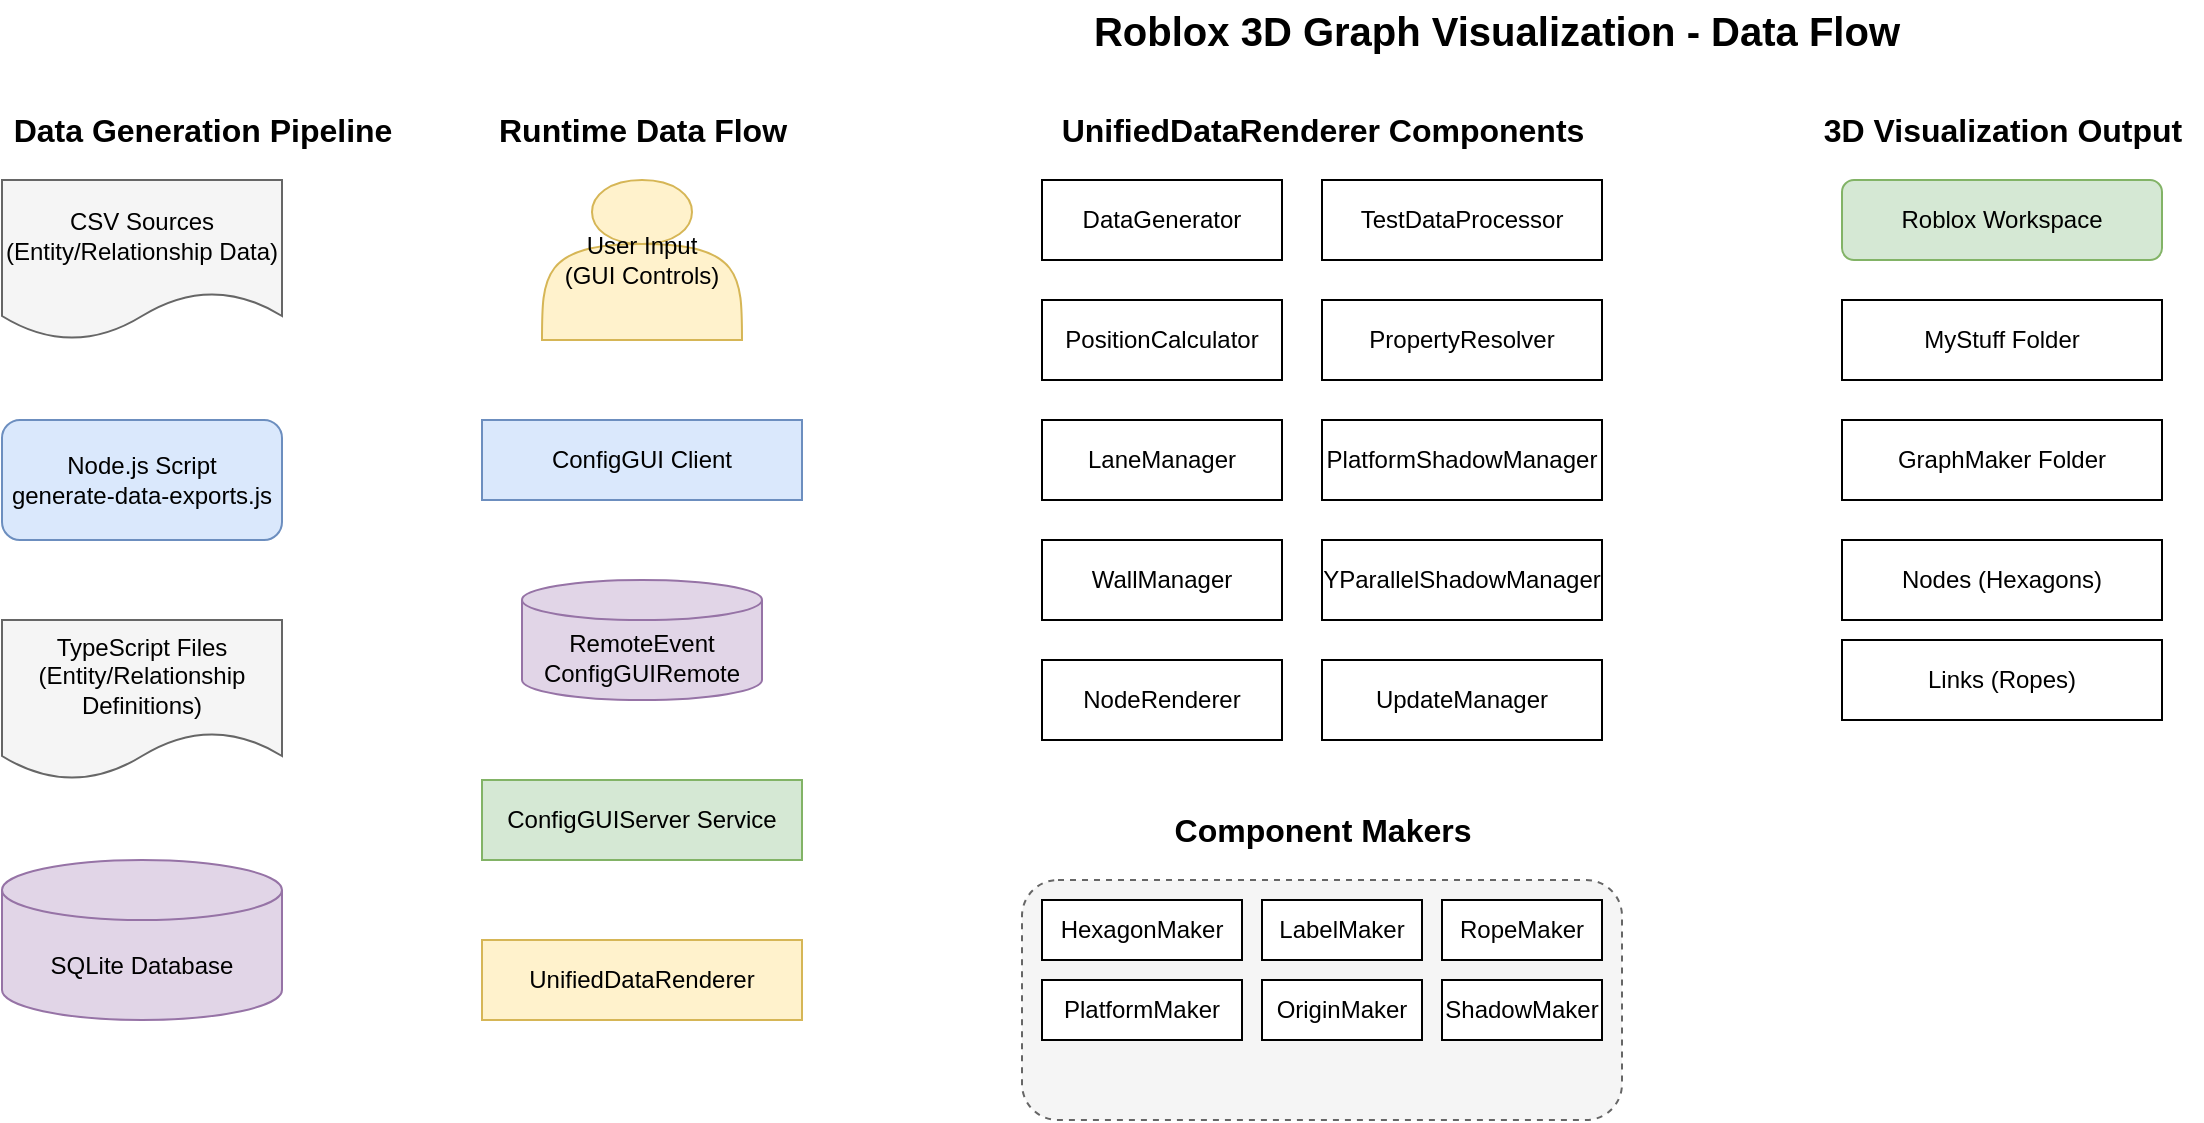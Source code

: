 <?xml version="1.0" encoding="UTF-8"?>
<mxfile version="24.7.8">
  <diagram name="Data Flow Diagram" id="dataflow-main">
    <mxGraphModel dx="1434" dy="795" grid="1" gridSize="10" guides="1" tooltips="1" connect="1" arrows="1" fold="1" page="1" pageScale="1" pageWidth="1654" pageHeight="1169" math="0" shadow="0">
      <root>
        <mxCell id="0" />
        <mxCell id="1" parent="0" />
        
        <!-- Title -->
        <mxCell id="title" value="Roblox 3D Graph Visualization - Data Flow" style="text;html=1;align=center;verticalAlign=middle;fontStyle=1;fontSize=20;" vertex="1" parent="1">
          <mxGeometry x="600" y="20" width="454" height="30" as="geometry" />
        </mxCell>
        
        <!-- Data Generation Pipeline -->
        <mxCell id="pipeline-title" value="Data Generation Pipeline" style="text;html=1;align=center;verticalAlign=middle;fontStyle=1;fontSize=16;" vertex="1" parent="1">
          <mxGeometry x="80" y="70" width="200" height="30" as="geometry" />
        </mxCell>
        
        <mxCell id="csv-data" value="CSV Sources&#xa;(Entity/Relationship Data)" style="shape=document;whiteSpace=wrap;html=1;boundedLbl=1;fillColor=#f5f5f5;strokeColor=#666666;" vertex="1" parent="1">
          <mxGeometry x="80" y="110" width="140" height="80" as="geometry" />
        </mxCell>
        
        <mxCell id="node-script" value="Node.js Script&#xa;generate-data-exports.js" style="rounded=1;whiteSpace=wrap;html=1;fillColor=#dae8fc;strokeColor=#6c8ebf;" vertex="1" parent="1">
          <mxGeometry x="80" y="230" width="140" height="60" as="geometry" />
        </mxCell>
        
        <mxCell id="ts-files" value="TypeScript Files&#xa;(Entity/Relationship&#xa;Definitions)" style="shape=document;whiteSpace=wrap;html=1;boundedLbl=1;fillColor=#f5f5f5;strokeColor=#666666;" vertex="1" parent="1">
          <mxGeometry x="80" y="330" width="140" height="80" as="geometry" />
        </mxCell>
        
        <mxCell id="sqlite-db" value="SQLite Database" style="shape=cylinder3;whiteSpace=wrap;html=1;boundedLbl=1;backgroundOutline=1;size=15;fillColor=#e1d5e7;strokeColor=#9673a6;" vertex="1" parent="1">
          <mxGeometry x="80" y="450" width="140" height="80" as="geometry" />
        </mxCell>
        
        <!-- Runtime Flow -->
        <mxCell id="runtime-title" value="Runtime Data Flow" style="text;html=1;align=center;verticalAlign=middle;fontStyle=1;fontSize=16;" vertex="1" parent="1">
          <mxGeometry x="300" y="70" width="200" height="30" as="geometry" />
        </mxCell>
        
        <mxCell id="user-input" value="User Input&#xa;(GUI Controls)" style="shape=actor;whiteSpace=wrap;html=1;fillColor=#fff2cc;strokeColor=#d6b656;" vertex="1" parent="1">
          <mxGeometry x="350" y="110" width="100" height="80" as="geometry" />
        </mxCell>
        
        <mxCell id="config-gui-client" value="ConfigGUI Client" style="rounded=0;whiteSpace=wrap;html=1;fillColor=#dae8fc;strokeColor=#6c8ebf;" vertex="1" parent="1">
          <mxGeometry x="320" y="230" width="160" height="40" as="geometry" />
        </mxCell>
        
        <mxCell id="remote-event" value="RemoteEvent&#xa;ConfigGUIRemote" style="shape=cylinder3;whiteSpace=wrap;html=1;boundedLbl=1;backgroundOutline=1;size=10;fillColor=#e1d5e7;strokeColor=#9673a6;" vertex="1" parent="1">
          <mxGeometry x="340" y="310" width="120" height="60" as="geometry" />
        </mxCell>
        
        <mxCell id="config-gui-server" value="ConfigGUIServer Service" style="rounded=0;whiteSpace=wrap;html=1;fillColor=#d5e8d4;strokeColor=#82b366;" vertex="1" parent="1">
          <mxGeometry x="320" y="410" width="160" height="40" as="geometry" />
        </mxCell>
        
        <mxCell id="unified-renderer-flow" value="UnifiedDataRenderer" style="rounded=0;whiteSpace=wrap;html=1;fillColor=#fff2cc;strokeColor=#d6b656;" vertex="1" parent="1">
          <mxGeometry x="320" y="490" width="160" height="40" as="geometry" />
        </mxCell>
        
        <!-- Detailed Renderer Flow -->
        <mxCell id="renderer-title" value="UnifiedDataRenderer Components" style="text;html=1;align=center;verticalAlign=middle;fontStyle=1;fontSize=16;" vertex="1" parent="1">
          <mxGeometry x="600" y="70" width="280" height="30" as="geometry" />
        </mxCell>
        
        <mxCell id="data-generator" value="DataGenerator" style="rounded=0;whiteSpace=wrap;html=1;" vertex="1" parent="1">
          <mxGeometry x="600" y="110" width="120" height="40" as="geometry" />
        </mxCell>
        
        <mxCell id="test-data-processor" value="TestDataProcessor" style="rounded=0;whiteSpace=wrap;html=1;" vertex="1" parent="1">
          <mxGeometry x="740" y="110" width="140" height="40" as="geometry" />
        </mxCell>
        
        <mxCell id="position-calculator" value="PositionCalculator" style="rounded=0;whiteSpace=wrap;html=1;" vertex="1" parent="1">
          <mxGeometry x="600" y="170" width="120" height="40" as="geometry" />
        </mxCell>
        
        <mxCell id="property-resolver" value="PropertyResolver" style="rounded=0;whiteSpace=wrap;html=1;" vertex="1" parent="1">
          <mxGeometry x="740" y="170" width="140" height="40" as="geometry" />
        </mxCell>
        
        <mxCell id="lane-manager" value="LaneManager" style="rounded=0;whiteSpace=wrap;html=1;" vertex="1" parent="1">
          <mxGeometry x="600" y="230" width="120" height="40" as="geometry" />
        </mxCell>
        
        <mxCell id="platform-shadow" value="PlatformShadowManager" style="rounded=0;whiteSpace=wrap;html=1;" vertex="1" parent="1">
          <mxGeometry x="740" y="230" width="140" height="40" as="geometry" />
        </mxCell>
        
        <mxCell id="wall-manager" value="WallManager" style="rounded=0;whiteSpace=wrap;html=1;" vertex="1" parent="1">
          <mxGeometry x="600" y="290" width="120" height="40" as="geometry" />
        </mxCell>
        
        <mxCell id="y-shadow" value="YParallelShadowManager" style="rounded=0;whiteSpace=wrap;html=1;" vertex="1" parent="1">
          <mxGeometry x="740" y="290" width="140" height="40" as="geometry" />
        </mxCell>
        
        <mxCell id="node-renderer" value="NodeRenderer" style="rounded=0;whiteSpace=wrap;html=1;" vertex="1" parent="1">
          <mxGeometry x="600" y="350" width="120" height="40" as="geometry" />
        </mxCell>
        
        <mxCell id="update-manager" value="UpdateManager" style="rounded=0;whiteSpace=wrap;html=1;" vertex="1" parent="1">
          <mxGeometry x="740" y="350" width="140" height="40" as="geometry" />
        </mxCell>
        
        <!-- Component Makers -->
        <mxCell id="makers-title" value="Component Makers" style="text;html=1;align=center;verticalAlign=middle;fontStyle=1;fontSize=16;" vertex="1" parent="1">
          <mxGeometry x="600" y="420" width="280" height="30" as="geometry" />
        </mxCell>
        
        <mxCell id="makers-group" value="" style="rounded=1;whiteSpace=wrap;html=1;fillColor=#f5f5f5;strokeColor=#666666;dashed=1;" vertex="1" parent="1">
          <mxGeometry x="590" y="460" width="300" height="120" as="geometry" />
        </mxCell>
        
        <mxCell id="hexagon-maker-flow" value="HexagonMaker" style="rounded=0;whiteSpace=wrap;html=1;" vertex="1" parent="1">
          <mxGeometry x="600" y="470" width="100" height="30" as="geometry" />
        </mxCell>
        
        <mxCell id="label-maker-flow" value="LabelMaker" style="rounded=0;whiteSpace=wrap;html=1;" vertex="1" parent="1">
          <mxGeometry x="710" y="470" width="80" height="30" as="geometry" />
        </mxCell>
        
        <mxCell id="rope-maker-flow" value="RopeMaker" style="rounded=0;whiteSpace=wrap;html=1;" vertex="1" parent="1">
          <mxGeometry x="800" y="470" width="80" height="30" as="geometry" />
        </mxCell>
        
        <mxCell id="platform-maker-flow" value="PlatformMaker" style="rounded=0;whiteSpace=wrap;html=1;" vertex="1" parent="1">
          <mxGeometry x="600" y="510" width="100" height="30" as="geometry" />
        </mxCell>
        
        <mxCell id="origin-maker-flow" value="OriginMaker" style="rounded=0;whiteSpace=wrap;html=1;" vertex="1" parent="1">
          <mxGeometry x="710" y="510" width="80" height="30" as="geometry" />
        </mxCell>
        
        <mxCell id="shadow-maker-flow" value="ShadowMaker" style="rounded=0;whiteSpace=wrap;html=1;" vertex="1" parent="1">
          <mxGeometry x="800" y="510" width="80" height="30" as="geometry" />
        </mxCell>
        
        <!-- 3D Output -->
        <mxCell id="output-title" value="3D Visualization Output" style="text;html=1;align=center;verticalAlign=middle;fontStyle=1;fontSize=16;" vertex="1" parent="1">
          <mxGeometry x="980" y="70" width="200" height="30" as="geometry" />
        </mxCell>
        
        <mxCell id="workspace" value="Roblox Workspace" style="rounded=1;whiteSpace=wrap;html=1;fillColor=#d5e8d4;strokeColor=#82b366;" vertex="1" parent="1">
          <mxGeometry x="1000" y="110" width="160" height="40" as="geometry" />
        </mxCell>
        
        <mxCell id="mystuff" value="MyStuff Folder" style="rounded=0;whiteSpace=wrap;html=1;" vertex="1" parent="1">
          <mxGeometry x="1000" y="170" width="160" height="40" as="geometry" />
        </mxCell>
        
        <mxCell id="graphmaker" value="GraphMaker Folder" style="rounded=0;whiteSpace=wrap;html=1;" vertex="1" parent="1">
          <mxGeometry x="1000" y="230" width="160" height="40" as="geometry" />
        </mxCell>
        
        <mxCell id="nodes-folder" value="Nodes (Hexagons)" style="rounded=0;whiteSpace=wrap;html=1;" vertex="1" parent="1">
          <mxGeometry x="1000" y="290" width="160" height="40" as="geometry" />
        </mxCell>
        
        <mxCell id="links-folder" value="Links (Ropes)" style="rounded=0;whiteSpace=wrap;html=1;" vertex="1" parent="1">
          <mxGeometry x="1000" y="340" width="160" height="40" as="geometry" />
        </mxCell>
        
        <mxCell id="platform-block" value="Platform & Shadows" style="rounded=0;whiteSpace=wrap;html=1;" vertex="1" parent="1">
          <mxGeometry x="1000" y="390" width="160" height="40" as="geometry" />
        </mxCell>
        
        <mxCell id="lanes" value="Swim Lanes" style="rounded=0;whiteSpace=wrap;html=1;" vertex="1" parent="1">
          <mxGeometry x="1000" y="440" width="160" height="40" as="geometry" />
        </mxCell>
        
        <mxCell id="walls" value="Vertical Walls" style="rounded=0;whiteSpace=wrap;html=1;" vertex="1" parent="1">
          <mxGeometry x="1000" y="490" width="160" height="40" as="geometry" />
        </mxCell>
        
        <!-- Arrows -->
        <mxCell id="arrow1" style="edgeStyle=orthogonalEdgeStyle;rounded=0;orthogonalLoop=1;jettySize=auto;html=1;strokeWidth=2;" edge="1" parent="1" source="csv-data" target="node-script">
          <mxGeometry relative="1" as="geometry" />
        </mxCell>
        
        <mxCell id="arrow2" style="edgeStyle=orthogonalEdgeStyle;rounded=0;orthogonalLoop=1;jettySize=auto;html=1;strokeWidth=2;" edge="1" parent="1" source="node-script" target="ts-files">
          <mxGeometry relative="1" as="geometry" />
        </mxCell>
        
        <mxCell id="arrow3" style="edgeStyle=orthogonalEdgeStyle;rounded=0;orthogonalLoop=1;jettySize=auto;html=1;strokeWidth=2;" edge="1" parent="1" source="ts-files" target="sqlite-db">
          <mxGeometry relative="1" as="geometry" />
        </mxCell>
        
        <mxCell id="arrow4" style="edgeStyle=orthogonalEdgeStyle;rounded=0;orthogonalLoop=1;jettySize=auto;html=1;strokeWidth=2;strokeColor=#FF0000;" edge="1" parent="1" source="user-input" target="config-gui-client">
          <mxGeometry relative="1" as="geometry" />
        </mxCell>
        
        <mxCell id="arrow5" style="edgeStyle=orthogonalEdgeStyle;rounded=0;orthogonalLoop=1;jettySize=auto;html=1;strokeWidth=2;" edge="1" parent="1" source="config-gui-client" target="remote-event">
          <mxGeometry relative="1" as="geometry" />
        </mxCell>
        
        <mxCell id="arrow6" style="edgeStyle=orthogonalEdgeStyle;rounded=0;orthogonalLoop=1;jettySize=auto;html=1;strokeWidth=2;" edge="1" parent="1" source="remote-event" target="config-gui-server">
          <mxGeometry relative="1" as="geometry" />
        </mxCell>
        
        <mxCell id="arrow7" style="edgeStyle=orthogonalEdgeStyle;rounded=0;orthogonalLoop=1;jettySize=auto;html=1;strokeWidth=2;" edge="1" parent="1" source="config-gui-server" target="unified-renderer-flow">
          <mxGeometry relative="1" as="geometry" />
        </mxCell>
        
        <mxCell id="arrow8" style="edgeStyle=orthogonalEdgeStyle;rounded=0;orthogonalLoop=1;jettySize=auto;html=1;strokeWidth=2;" edge="1" parent="1" source="unified-renderer-flow" target="data-generator">
          <mxGeometry relative="1" as="geometry" />
        </mxCell>
        
        <mxCell id="arrow9" style="edgeStyle=orthogonalEdgeStyle;rounded=0;orthogonalLoop=1;jettySize=auto;html=1;strokeWidth=1;dashed=1;" edge="1" parent="1" source="sqlite-db" target="test-data-processor">
          <mxGeometry relative="1" as="geometry">
            <Array as="points">
              <mxPoint x="260" y="490" />
              <mxPoint x="260" y="90" />
              <mxPoint x="810" y="90" />
            </Array>
          </mxGeometry>
        </mxCell>
        
        <mxCell id="arrow10" style="edgeStyle=orthogonalEdgeStyle;rounded=0;orthogonalLoop=1;jettySize=auto;html=1;strokeWidth=2;strokeColor=#0000FF;" edge="1" parent="1" source="makers-group" target="workspace">
          <mxGeometry relative="1" as="geometry">
            <Array as="points">
              <mxPoint x="950" y="520" />
              <mxPoint x="950" y="130" />
            </Array>
          </mxGeometry>
        </mxCell>
        
        <!-- Legend -->
        <mxCell id="legend" value="Legend" style="swimlane;horizontal=1;startSize=25;" vertex="1" parent="1">
          <mxGeometry x="1250" y="110" width="180" height="160" as="geometry" />
        </mxCell>
        
        <mxCell id="legend-user" value="" style="edgeStyle=orthogonalEdgeStyle;rounded=0;orthogonalLoop=1;jettySize=auto;html=1;strokeWidth=2;strokeColor=#FF0000;endArrow=classic;" edge="1" parent="legend">
          <mxGeometry x="10" y="35" width="50" height="20" as="geometry">
            <mxPoint x="10" y="45" as="sourcePoint" />
            <mxPoint x="60" y="45" as="targetPoint" />
          </mxGeometry>
        </mxCell>
        
        <mxCell id="legend-user-text" value="User Action" style="text;html=1;" vertex="1" parent="legend">
          <mxGeometry x="70" y="35" width="100" height="20" as="geometry" />
        </mxCell>
        
        <mxCell id="legend-process" value="" style="edgeStyle=orthogonalEdgeStyle;rounded=0;orthogonalLoop=1;jettySize=auto;html=1;strokeWidth=2;strokeColor=#000000;endArrow=classic;" edge="1" parent="legend">
          <mxGeometry x="10" y="65" width="50" height="20" as="geometry">
            <mxPoint x="10" y="75" as="sourcePoint" />
            <mxPoint x="60" y="75" as="targetPoint" />
          </mxGeometry>
        </mxCell>
        
        <mxCell id="legend-process-text" value="Process Flow" style="text;html=1;" vertex="1" parent="legend">
          <mxGeometry x="70" y="65" width="100" height="20" as="geometry" />
        </mxCell>
        
        <mxCell id="legend-output" value="" style="edgeStyle=orthogonalEdgeStyle;rounded=0;orthogonalLoop=1;jettySize=auto;html=1;strokeWidth=2;strokeColor=#0000FF;endArrow=classic;" edge="1" parent="legend">
          <mxGeometry x="10" y="95" width="50" height="20" as="geometry">
            <mxPoint x="10" y="105" as="sourcePoint" />
            <mxPoint x="60" y="105" as="targetPoint" />
          </mxGeometry>
        </mxCell>
        
        <mxCell id="legend-output-text" value="Output" style="text;html=1;" vertex="1" parent="legend">
          <mxGeometry x="70" y="95" width="100" height="20" as="geometry" />
        </mxCell>
        
        <mxCell id="legend-data" value="" style="edgeStyle=orthogonalEdgeStyle;rounded=0;orthogonalLoop=1;jettySize=auto;html=1;strokeWidth=1;strokeColor=#000000;endArrow=classic;dashed=1;" edge="1" parent="legend">
          <mxGeometry x="10" y="125" width="50" height="20" as="geometry">
            <mxPoint x="10" y="135" as="sourcePoint" />
            <mxPoint x="60" y="135" as="targetPoint" />
          </mxGeometry>
        </mxCell>
        
        <mxCell id="legend-data-text" value="Data Load" style="text;html=1;" vertex="1" parent="legend">
          <mxGeometry x="70" y="125" width="100" height="20" as="geometry" />
        </mxCell>
        
      </root>
    </mxGraphModel>
  </diagram>
</mxfile>